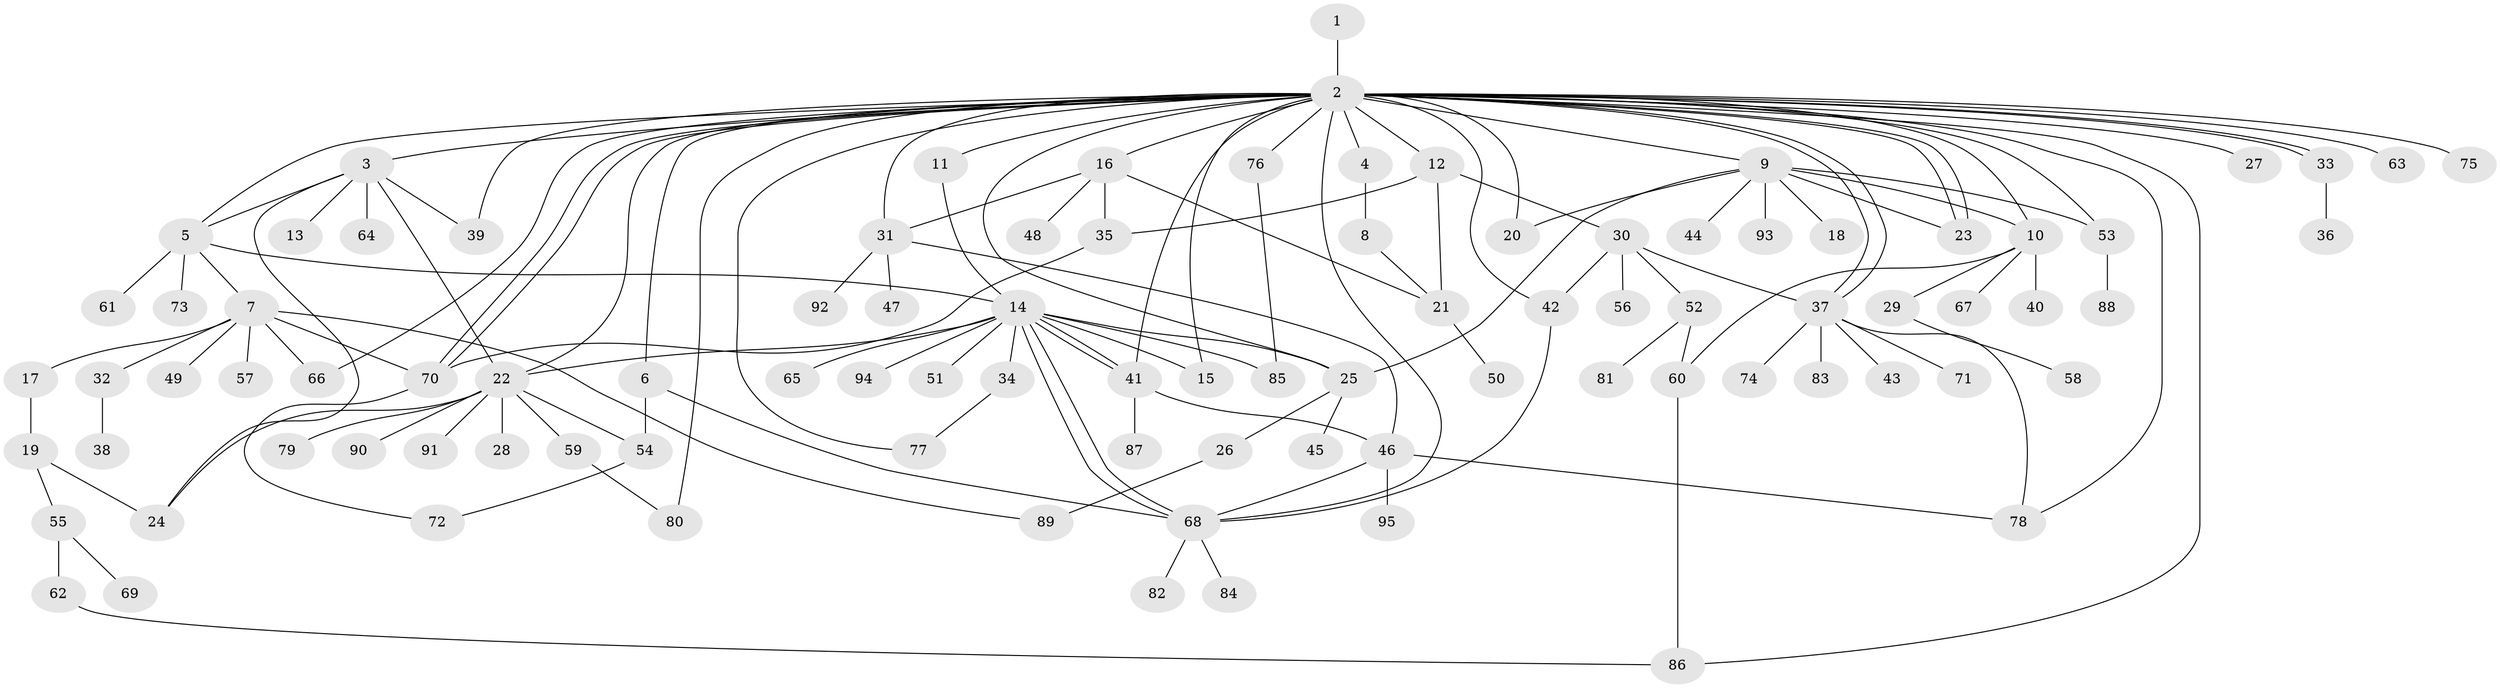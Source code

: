 // Generated by graph-tools (version 1.1) at 2025/14/03/09/25 04:14:46]
// undirected, 95 vertices, 140 edges
graph export_dot {
graph [start="1"]
  node [color=gray90,style=filled];
  1;
  2;
  3;
  4;
  5;
  6;
  7;
  8;
  9;
  10;
  11;
  12;
  13;
  14;
  15;
  16;
  17;
  18;
  19;
  20;
  21;
  22;
  23;
  24;
  25;
  26;
  27;
  28;
  29;
  30;
  31;
  32;
  33;
  34;
  35;
  36;
  37;
  38;
  39;
  40;
  41;
  42;
  43;
  44;
  45;
  46;
  47;
  48;
  49;
  50;
  51;
  52;
  53;
  54;
  55;
  56;
  57;
  58;
  59;
  60;
  61;
  62;
  63;
  64;
  65;
  66;
  67;
  68;
  69;
  70;
  71;
  72;
  73;
  74;
  75;
  76;
  77;
  78;
  79;
  80;
  81;
  82;
  83;
  84;
  85;
  86;
  87;
  88;
  89;
  90;
  91;
  92;
  93;
  94;
  95;
  1 -- 2;
  2 -- 3;
  2 -- 4;
  2 -- 5;
  2 -- 6;
  2 -- 9;
  2 -- 10;
  2 -- 11;
  2 -- 12;
  2 -- 15;
  2 -- 16;
  2 -- 20;
  2 -- 22;
  2 -- 23;
  2 -- 23;
  2 -- 25;
  2 -- 27;
  2 -- 31;
  2 -- 33;
  2 -- 33;
  2 -- 37;
  2 -- 37;
  2 -- 39;
  2 -- 41;
  2 -- 42;
  2 -- 53;
  2 -- 63;
  2 -- 66;
  2 -- 68;
  2 -- 70;
  2 -- 70;
  2 -- 75;
  2 -- 76;
  2 -- 77;
  2 -- 78;
  2 -- 80;
  2 -- 86;
  3 -- 5;
  3 -- 13;
  3 -- 22;
  3 -- 24;
  3 -- 39;
  3 -- 64;
  4 -- 8;
  5 -- 7;
  5 -- 14;
  5 -- 61;
  5 -- 73;
  6 -- 54;
  6 -- 68;
  7 -- 17;
  7 -- 32;
  7 -- 49;
  7 -- 57;
  7 -- 66;
  7 -- 70;
  7 -- 89;
  8 -- 21;
  9 -- 10;
  9 -- 18;
  9 -- 20;
  9 -- 23;
  9 -- 25;
  9 -- 44;
  9 -- 53;
  9 -- 93;
  10 -- 29;
  10 -- 40;
  10 -- 60;
  10 -- 67;
  11 -- 14;
  12 -- 21;
  12 -- 30;
  12 -- 35;
  14 -- 15;
  14 -- 22;
  14 -- 25;
  14 -- 34;
  14 -- 41;
  14 -- 41;
  14 -- 51;
  14 -- 65;
  14 -- 68;
  14 -- 68;
  14 -- 85;
  14 -- 94;
  16 -- 21;
  16 -- 31;
  16 -- 35;
  16 -- 48;
  17 -- 19;
  19 -- 24;
  19 -- 55;
  21 -- 50;
  22 -- 24;
  22 -- 28;
  22 -- 54;
  22 -- 59;
  22 -- 79;
  22 -- 90;
  22 -- 91;
  25 -- 26;
  25 -- 45;
  26 -- 89;
  29 -- 58;
  30 -- 37;
  30 -- 42;
  30 -- 52;
  30 -- 56;
  31 -- 46;
  31 -- 47;
  31 -- 92;
  32 -- 38;
  33 -- 36;
  34 -- 77;
  35 -- 70;
  37 -- 43;
  37 -- 71;
  37 -- 74;
  37 -- 78;
  37 -- 83;
  41 -- 46;
  41 -- 87;
  42 -- 68;
  46 -- 68;
  46 -- 78;
  46 -- 95;
  52 -- 60;
  52 -- 81;
  53 -- 88;
  54 -- 72;
  55 -- 62;
  55 -- 69;
  59 -- 80;
  60 -- 86;
  62 -- 86;
  68 -- 82;
  68 -- 84;
  70 -- 72;
  76 -- 85;
}
